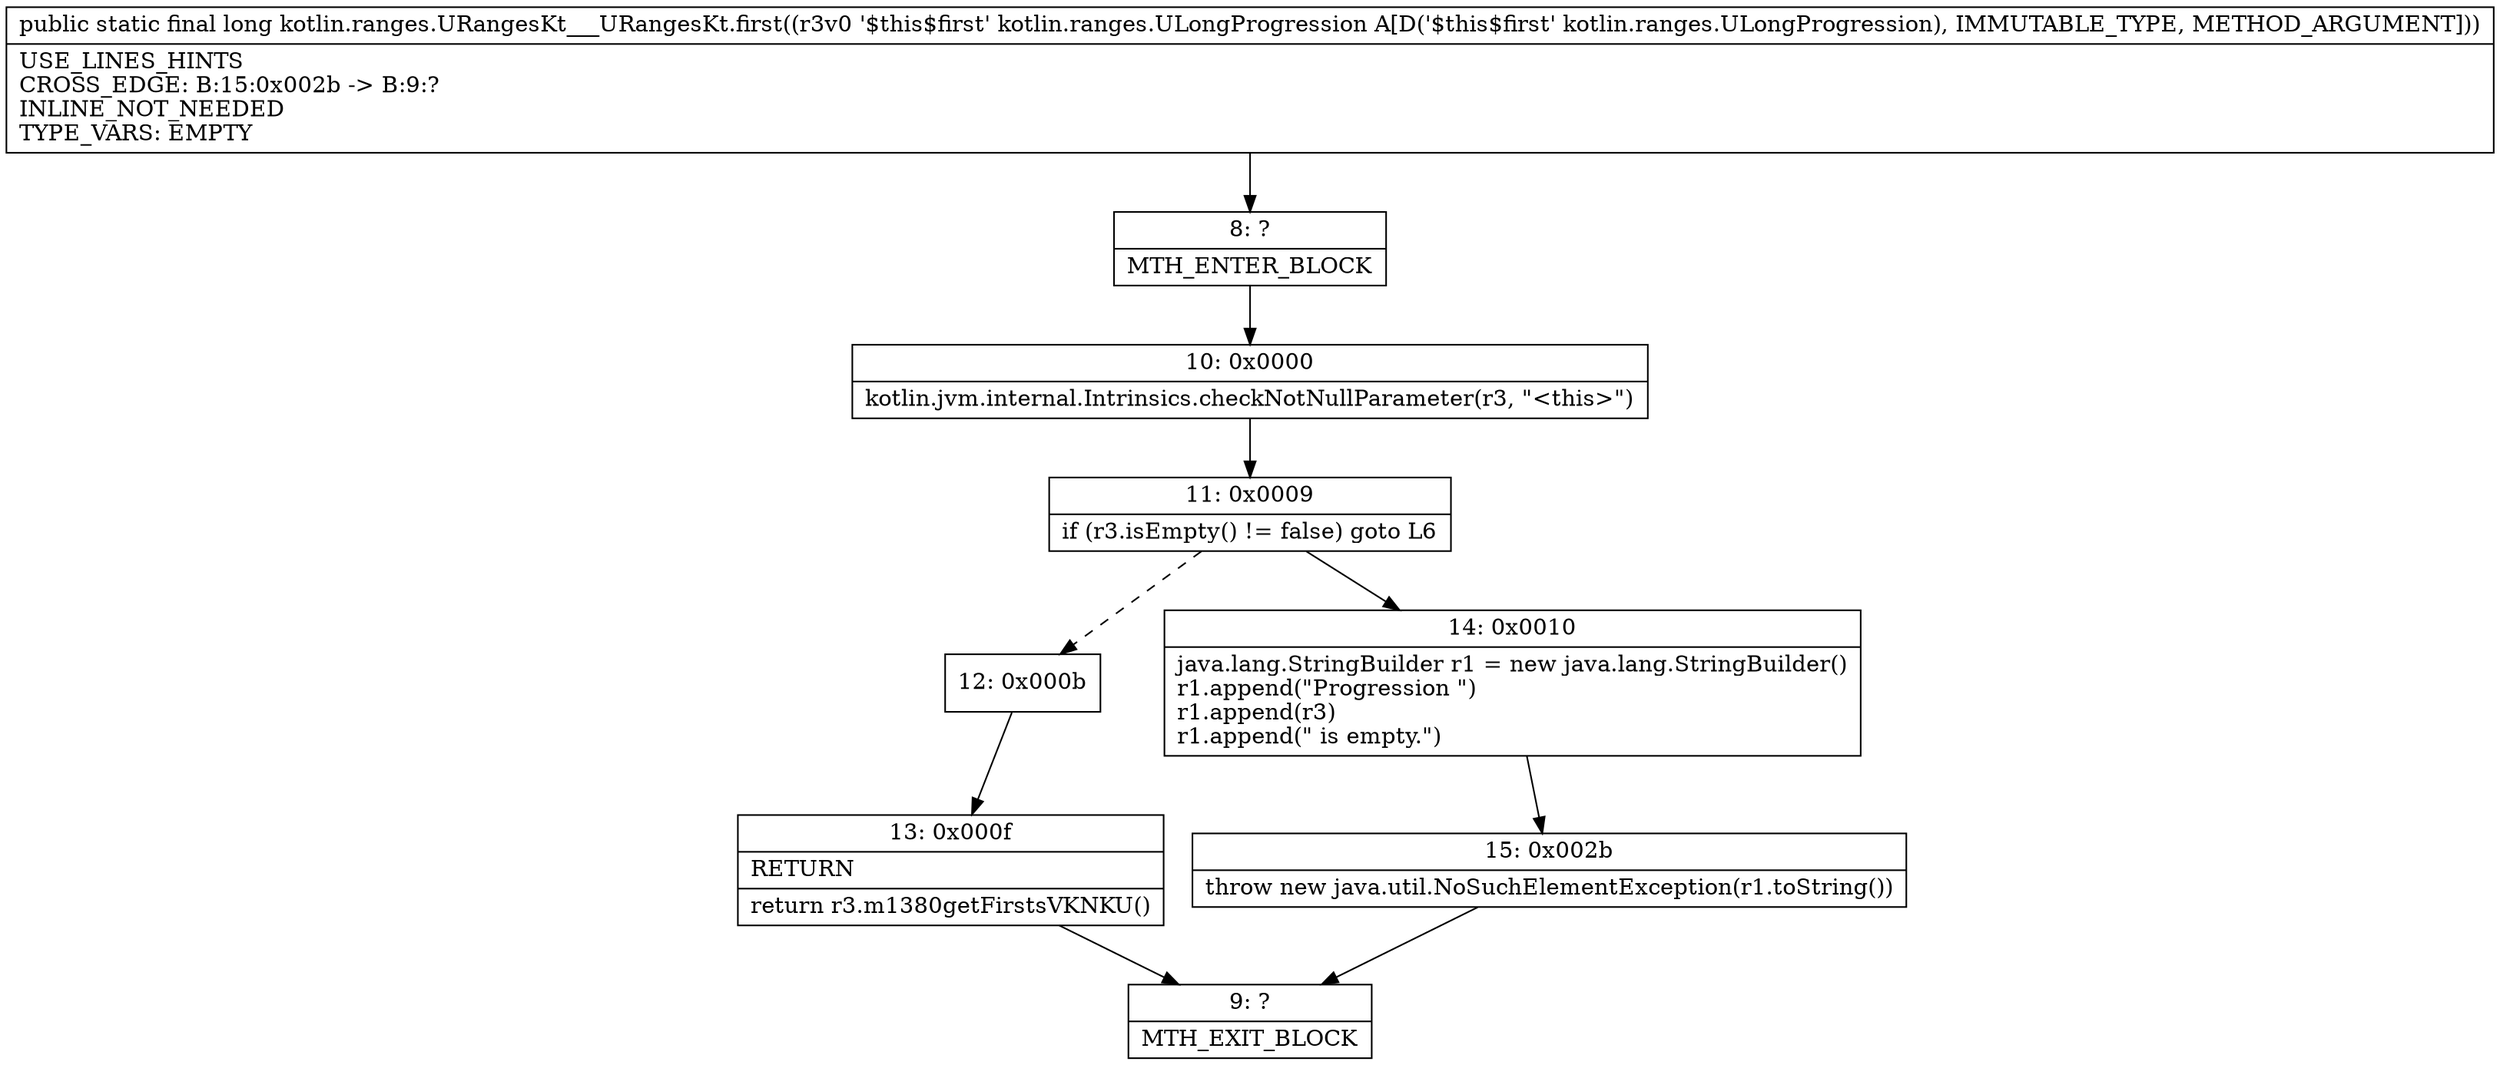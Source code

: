 digraph "CFG forkotlin.ranges.URangesKt___URangesKt.first(Lkotlin\/ranges\/ULongProgression;)J" {
Node_8 [shape=record,label="{8\:\ ?|MTH_ENTER_BLOCK\l}"];
Node_10 [shape=record,label="{10\:\ 0x0000|kotlin.jvm.internal.Intrinsics.checkNotNullParameter(r3, \"\<this\>\")\l}"];
Node_11 [shape=record,label="{11\:\ 0x0009|if (r3.isEmpty() != false) goto L6\l}"];
Node_12 [shape=record,label="{12\:\ 0x000b}"];
Node_13 [shape=record,label="{13\:\ 0x000f|RETURN\l|return r3.m1380getFirstsVKNKU()\l}"];
Node_9 [shape=record,label="{9\:\ ?|MTH_EXIT_BLOCK\l}"];
Node_14 [shape=record,label="{14\:\ 0x0010|java.lang.StringBuilder r1 = new java.lang.StringBuilder()\lr1.append(\"Progression \")\lr1.append(r3)\lr1.append(\" is empty.\")\l}"];
Node_15 [shape=record,label="{15\:\ 0x002b|throw new java.util.NoSuchElementException(r1.toString())\l}"];
MethodNode[shape=record,label="{public static final long kotlin.ranges.URangesKt___URangesKt.first((r3v0 '$this$first' kotlin.ranges.ULongProgression A[D('$this$first' kotlin.ranges.ULongProgression), IMMUTABLE_TYPE, METHOD_ARGUMENT]))  | USE_LINES_HINTS\lCROSS_EDGE: B:15:0x002b \-\> B:9:?\lINLINE_NOT_NEEDED\lTYPE_VARS: EMPTY\l}"];
MethodNode -> Node_8;Node_8 -> Node_10;
Node_10 -> Node_11;
Node_11 -> Node_12[style=dashed];
Node_11 -> Node_14;
Node_12 -> Node_13;
Node_13 -> Node_9;
Node_14 -> Node_15;
Node_15 -> Node_9;
}

